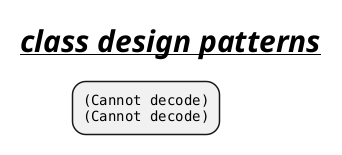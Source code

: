 @startmindmap
title =<i><b><u>class design patterns
*:<img:images/img_135.jpg{scale=1.177}>
<img:images/img_136.jpg{scale=1.3}>;
@endmindmap
